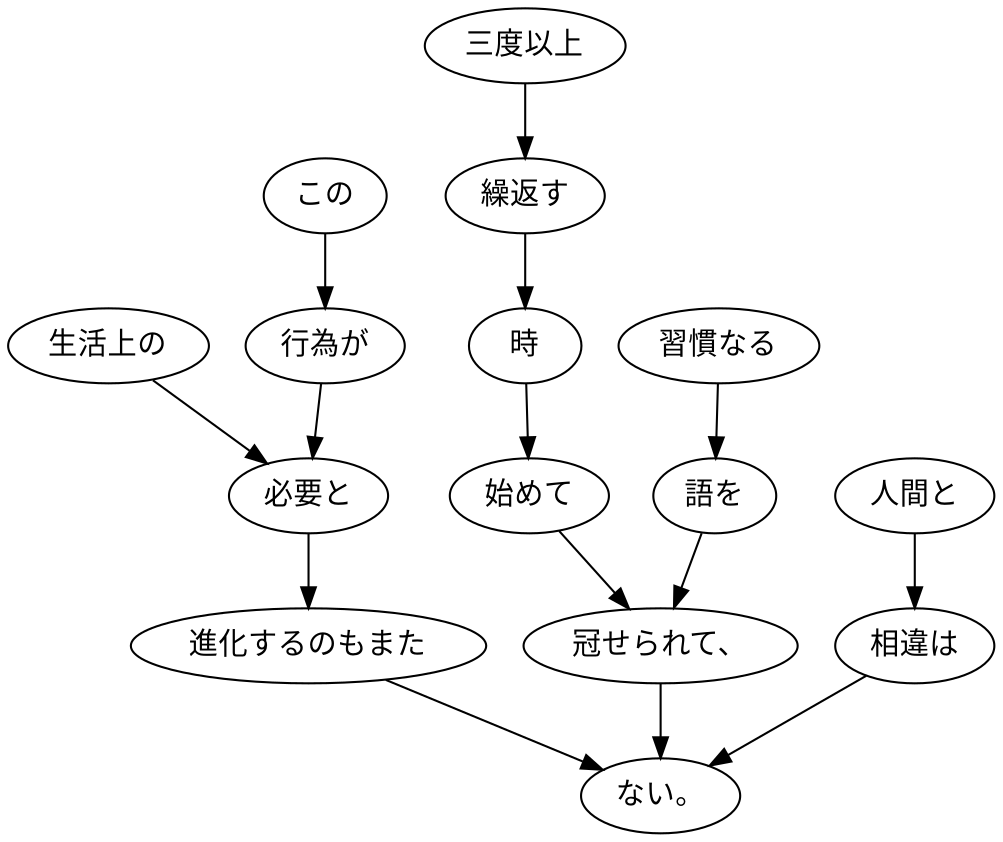 digraph graph2046 {
	node0 [label="三度以上"];
	node1 [label="繰返す"];
	node2 [label="時"];
	node3 [label="始めて"];
	node4 [label="習慣なる"];
	node5 [label="語を"];
	node6 [label="冠せられて、"];
	node7 [label="この"];
	node8 [label="行為が"];
	node9 [label="生活上の"];
	node10 [label="必要と"];
	node11 [label="進化するのもまた"];
	node12 [label="人間と"];
	node13 [label="相違は"];
	node14 [label="ない。"];
	node0 -> node1;
	node1 -> node2;
	node2 -> node3;
	node3 -> node6;
	node4 -> node5;
	node5 -> node6;
	node6 -> node14;
	node7 -> node8;
	node8 -> node10;
	node9 -> node10;
	node10 -> node11;
	node11 -> node14;
	node12 -> node13;
	node13 -> node14;
}
